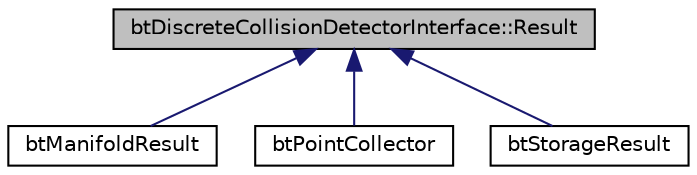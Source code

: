 digraph G
{
  edge [fontname="Helvetica",fontsize="10",labelfontname="Helvetica",labelfontsize="10"];
  node [fontname="Helvetica",fontsize="10",shape=record];
  Node1 [label="btDiscreteCollisionDetectorInterface::Result",height=0.2,width=0.4,color="black", fillcolor="grey75", style="filled" fontcolor="black"];
  Node1 -> Node2 [dir="back",color="midnightblue",fontsize="10",style="solid",fontname="Helvetica"];
  Node2 [label="btManifoldResult",height=0.2,width=0.4,color="black", fillcolor="white", style="filled",URL="$classbtManifoldResult.html",tooltip="btManifoldResult is a helper class to manage contact results."];
  Node1 -> Node3 [dir="back",color="midnightblue",fontsize="10",style="solid",fontname="Helvetica"];
  Node3 [label="btPointCollector",height=0.2,width=0.4,color="black", fillcolor="white", style="filled",URL="$structbtPointCollector.html"];
  Node1 -> Node4 [dir="back",color="midnightblue",fontsize="10",style="solid",fontname="Helvetica"];
  Node4 [label="btStorageResult",height=0.2,width=0.4,color="black", fillcolor="white", style="filled",URL="$structbtStorageResult.html"];
}
